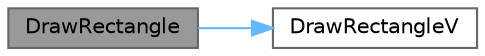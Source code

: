 digraph "DrawRectangle"
{
 // LATEX_PDF_SIZE
  bgcolor="transparent";
  edge [fontname=Helvetica,fontsize=10,labelfontname=Helvetica,labelfontsize=10];
  node [fontname=Helvetica,fontsize=10,shape=box,height=0.2,width=0.4];
  rankdir="LR";
  Node1 [id="Node000001",label="DrawRectangle",height=0.2,width=0.4,color="gray40", fillcolor="grey60", style="filled", fontcolor="black",tooltip=" "];
  Node1 -> Node2 [id="edge3_Node000001_Node000002",color="steelblue1",style="solid",tooltip=" "];
  Node2 [id="Node000002",label="DrawRectangleV",height=0.2,width=0.4,color="grey40", fillcolor="white", style="filled",URL="$_classes_2lib_2raylib_2src_2shapes_8c.html#ae9beffeac80a9e7a75b5c41c4ac65116",tooltip=" "];
}
